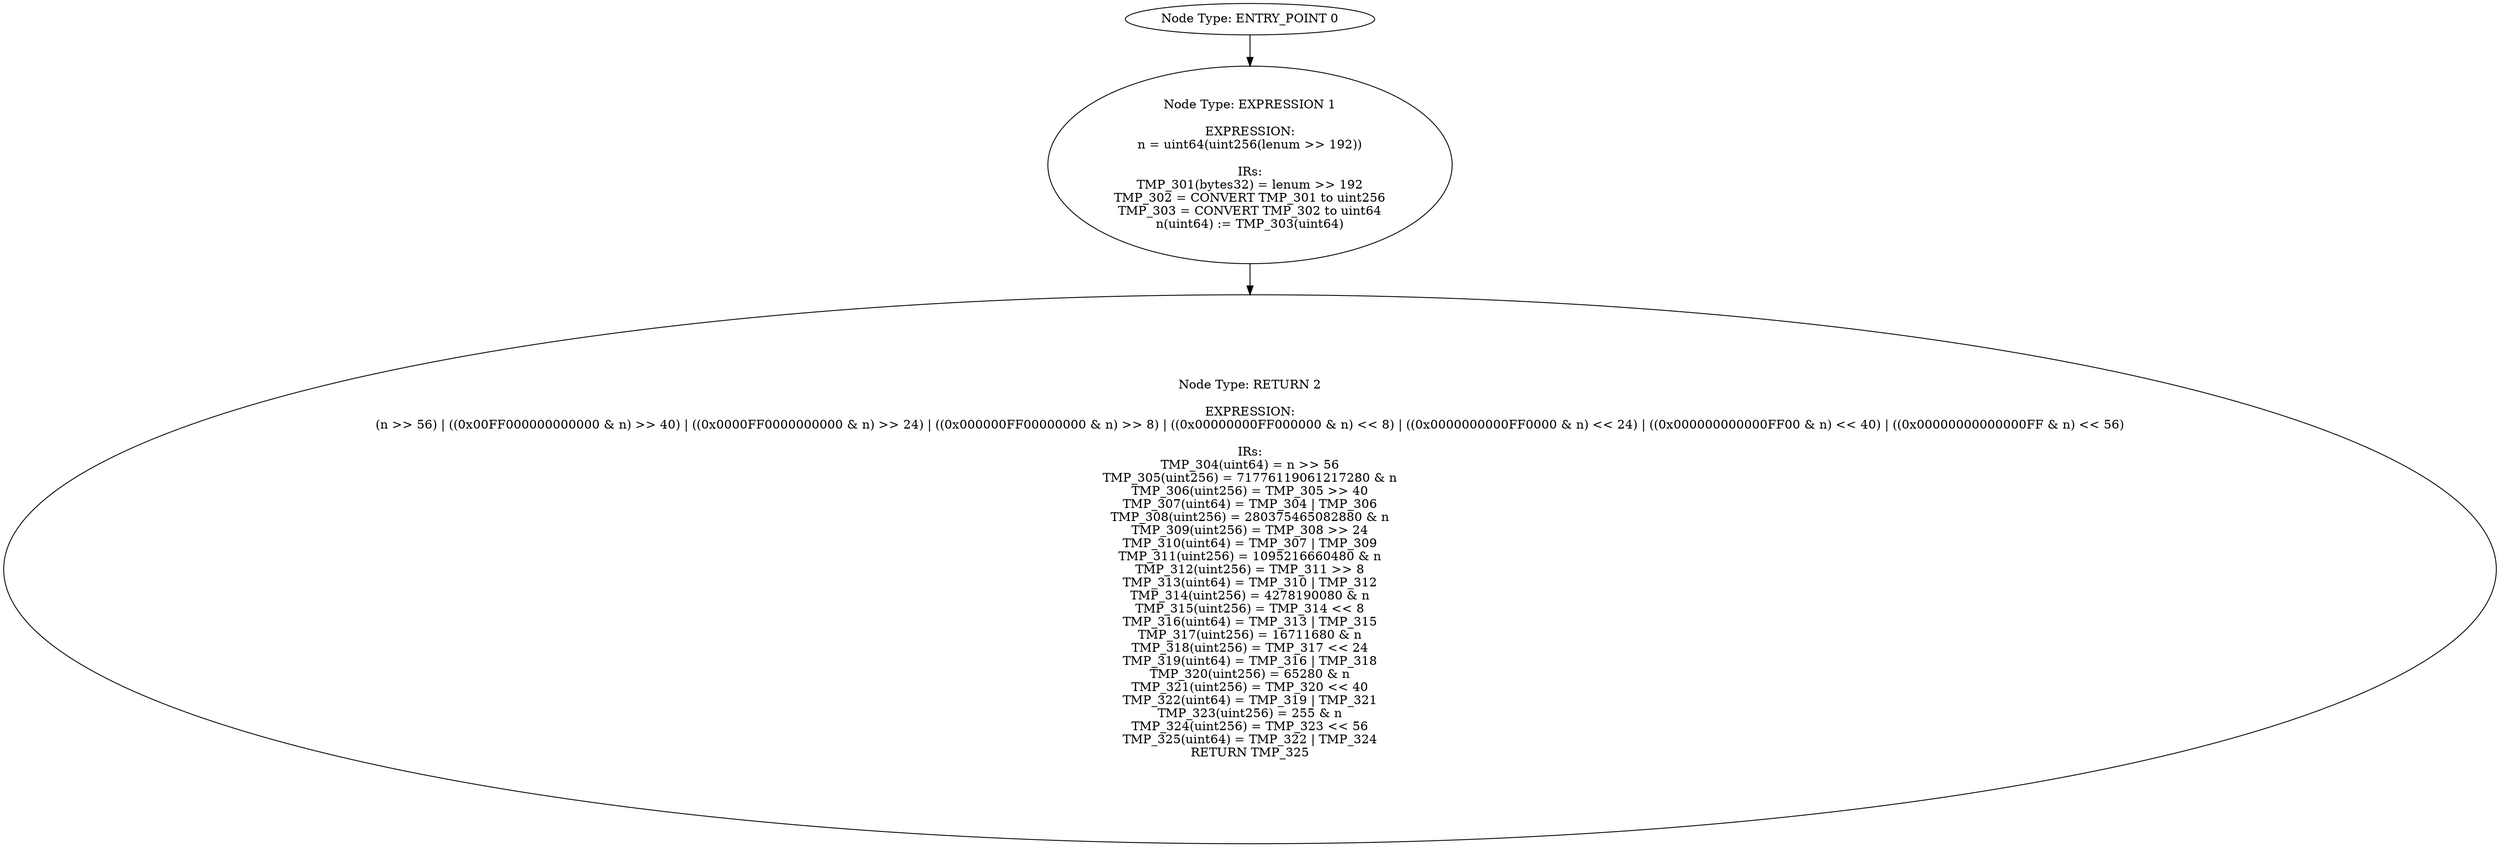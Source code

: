 digraph{
0[label="Node Type: ENTRY_POINT 0
"];
0->1;
1[label="Node Type: EXPRESSION 1

EXPRESSION:
n = uint64(uint256(lenum >> 192))

IRs:
TMP_301(bytes32) = lenum >> 192
TMP_302 = CONVERT TMP_301 to uint256
TMP_303 = CONVERT TMP_302 to uint64
n(uint64) := TMP_303(uint64)"];
1->2;
2[label="Node Type: RETURN 2

EXPRESSION:
(n >> 56) | ((0x00FF000000000000 & n) >> 40) | ((0x0000FF0000000000 & n) >> 24) | ((0x000000FF00000000 & n) >> 8) | ((0x00000000FF000000 & n) << 8) | ((0x0000000000FF0000 & n) << 24) | ((0x000000000000FF00 & n) << 40) | ((0x00000000000000FF & n) << 56)

IRs:
TMP_304(uint64) = n >> 56
TMP_305(uint256) = 71776119061217280 & n
TMP_306(uint256) = TMP_305 >> 40
TMP_307(uint64) = TMP_304 | TMP_306
TMP_308(uint256) = 280375465082880 & n
TMP_309(uint256) = TMP_308 >> 24
TMP_310(uint64) = TMP_307 | TMP_309
TMP_311(uint256) = 1095216660480 & n
TMP_312(uint256) = TMP_311 >> 8
TMP_313(uint64) = TMP_310 | TMP_312
TMP_314(uint256) = 4278190080 & n
TMP_315(uint256) = TMP_314 << 8
TMP_316(uint64) = TMP_313 | TMP_315
TMP_317(uint256) = 16711680 & n
TMP_318(uint256) = TMP_317 << 24
TMP_319(uint64) = TMP_316 | TMP_318
TMP_320(uint256) = 65280 & n
TMP_321(uint256) = TMP_320 << 40
TMP_322(uint64) = TMP_319 | TMP_321
TMP_323(uint256) = 255 & n
TMP_324(uint256) = TMP_323 << 56
TMP_325(uint64) = TMP_322 | TMP_324
RETURN TMP_325"];
}
